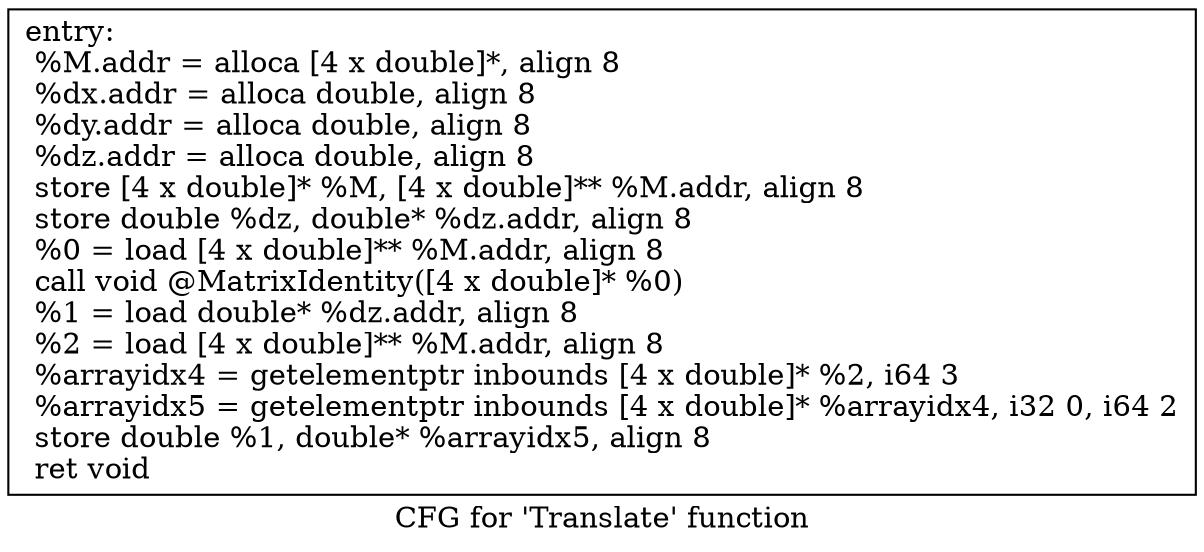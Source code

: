 digraph "CFG for 'Translate' function" {
	label="CFG for 'Translate' function";

	Node0x5fdc1d0 [shape=record,label="{entry:\l  %M.addr = alloca [4 x double]*, align 8\l  %dx.addr = alloca double, align 8\l  %dy.addr = alloca double, align 8\l  %dz.addr = alloca double, align 8\l  store [4 x double]* %M, [4 x double]** %M.addr, align 8\l  store double %dz, double* %dz.addr, align 8\l  %0 = load [4 x double]** %M.addr, align 8\l  call void @MatrixIdentity([4 x double]* %0)\l  %1 = load double* %dz.addr, align 8\l  %2 = load [4 x double]** %M.addr, align 8\l  %arrayidx4 = getelementptr inbounds [4 x double]* %2, i64 3\l  %arrayidx5 = getelementptr inbounds [4 x double]* %arrayidx4, i32 0, i64 2\l  store double %1, double* %arrayidx5, align 8\l  ret void\l}"];
}
